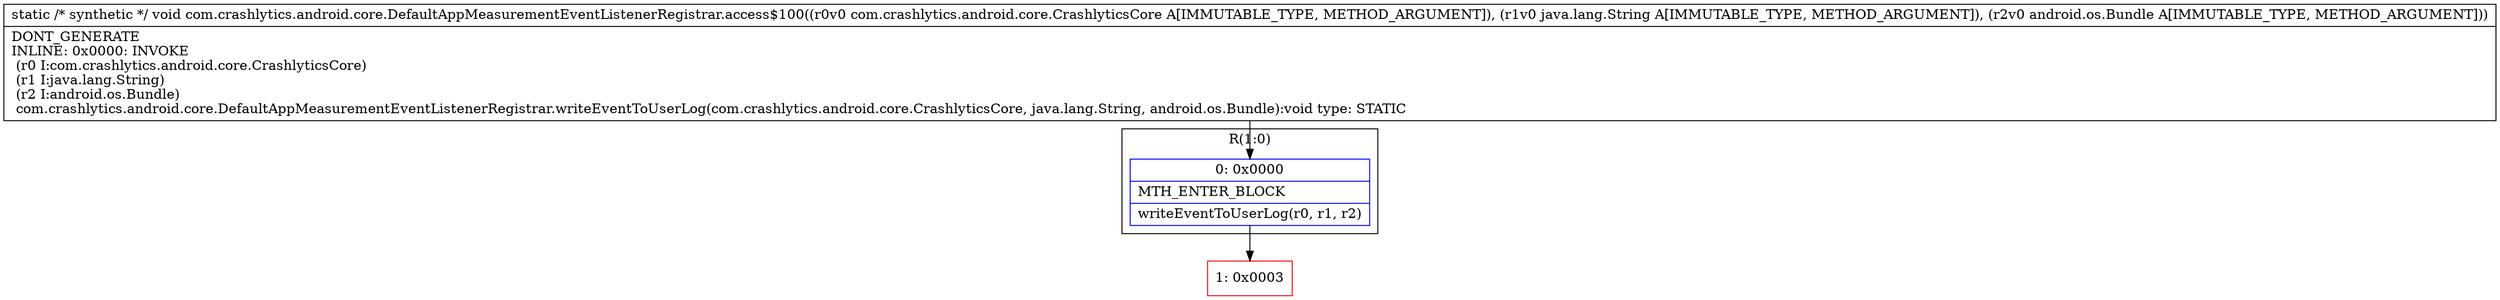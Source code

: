 digraph "CFG forcom.crashlytics.android.core.DefaultAppMeasurementEventListenerRegistrar.access$100(Lcom\/crashlytics\/android\/core\/CrashlyticsCore;Ljava\/lang\/String;Landroid\/os\/Bundle;)V" {
subgraph cluster_Region_190326855 {
label = "R(1:0)";
node [shape=record,color=blue];
Node_0 [shape=record,label="{0\:\ 0x0000|MTH_ENTER_BLOCK\l|writeEventToUserLog(r0, r1, r2)\l}"];
}
Node_1 [shape=record,color=red,label="{1\:\ 0x0003}"];
MethodNode[shape=record,label="{static \/* synthetic *\/ void com.crashlytics.android.core.DefaultAppMeasurementEventListenerRegistrar.access$100((r0v0 com.crashlytics.android.core.CrashlyticsCore A[IMMUTABLE_TYPE, METHOD_ARGUMENT]), (r1v0 java.lang.String A[IMMUTABLE_TYPE, METHOD_ARGUMENT]), (r2v0 android.os.Bundle A[IMMUTABLE_TYPE, METHOD_ARGUMENT]))  | DONT_GENERATE\lINLINE: 0x0000: INVOKE  \l  (r0 I:com.crashlytics.android.core.CrashlyticsCore)\l  (r1 I:java.lang.String)\l  (r2 I:android.os.Bundle)\l com.crashlytics.android.core.DefaultAppMeasurementEventListenerRegistrar.writeEventToUserLog(com.crashlytics.android.core.CrashlyticsCore, java.lang.String, android.os.Bundle):void type: STATIC\l}"];
MethodNode -> Node_0;
Node_0 -> Node_1;
}

